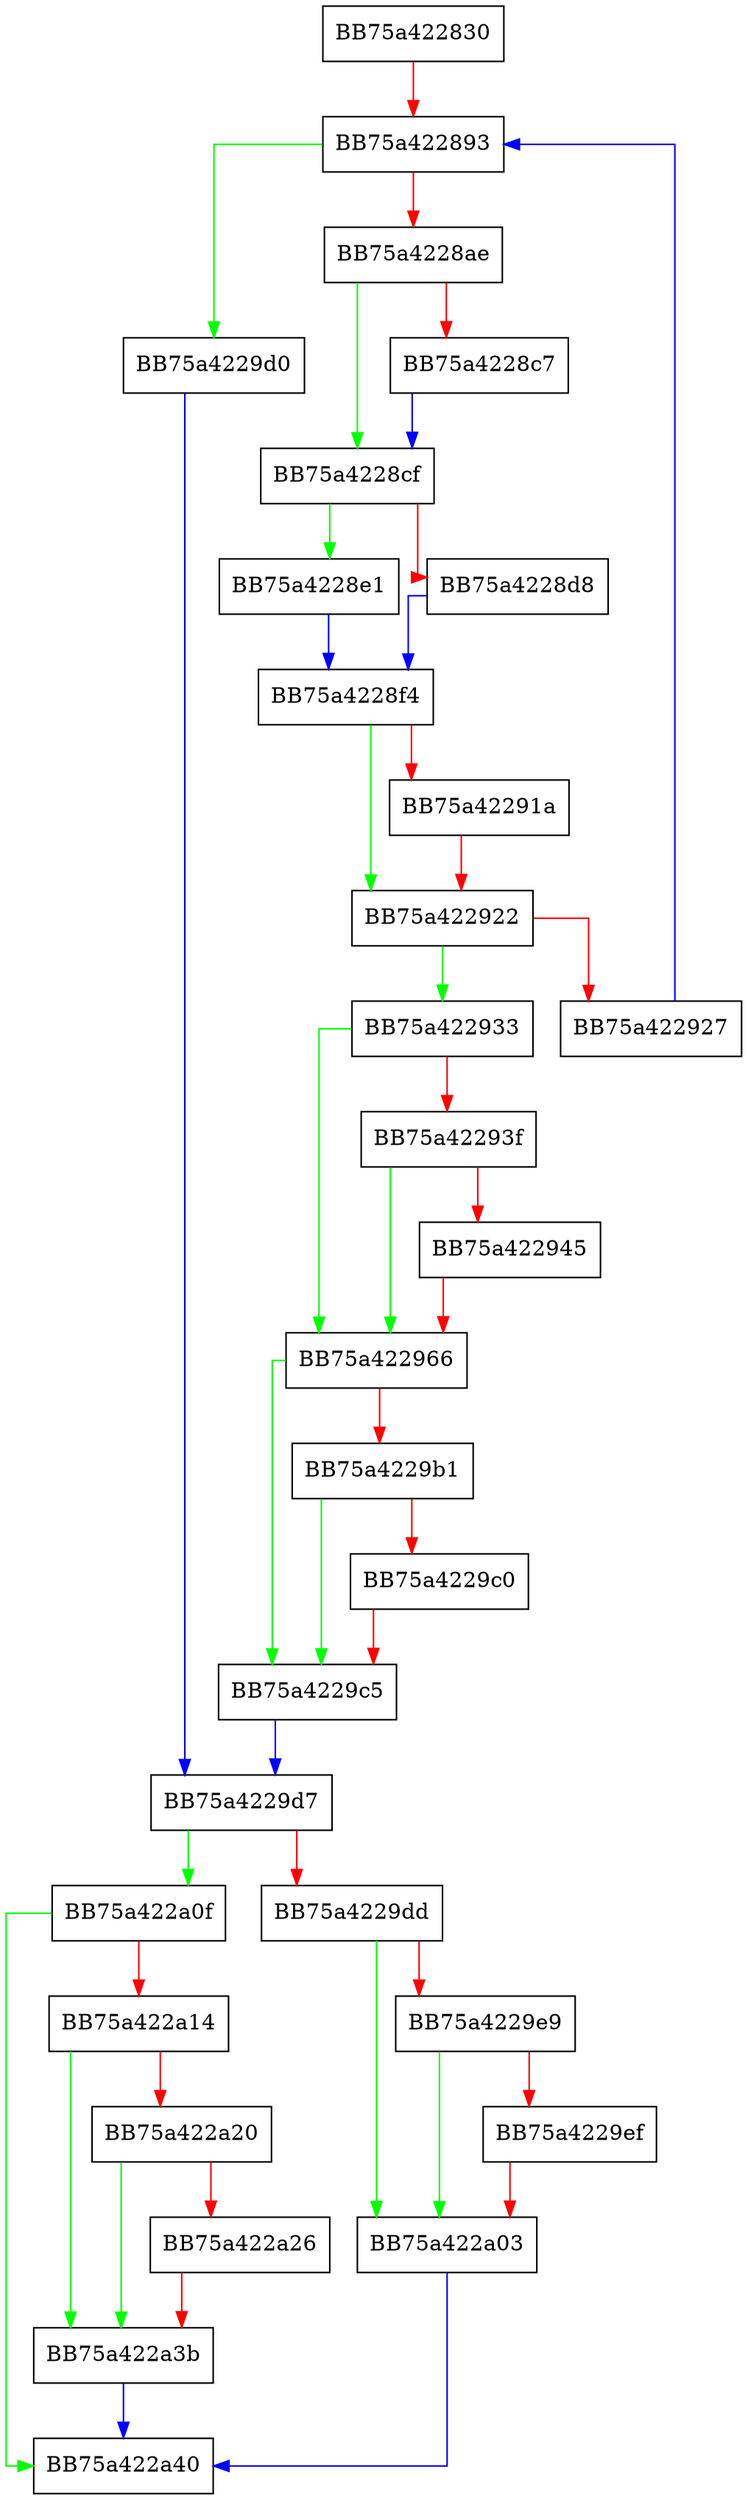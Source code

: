 digraph DetectE8E9 {
  node [shape="box"];
  graph [splines=ortho];
  BB75a422830 -> BB75a422893 [color="red"];
  BB75a422893 -> BB75a4229d0 [color="green"];
  BB75a422893 -> BB75a4228ae [color="red"];
  BB75a4228ae -> BB75a4228cf [color="green"];
  BB75a4228ae -> BB75a4228c7 [color="red"];
  BB75a4228c7 -> BB75a4228cf [color="blue"];
  BB75a4228cf -> BB75a4228e1 [color="green"];
  BB75a4228cf -> BB75a4228d8 [color="red"];
  BB75a4228d8 -> BB75a4228f4 [color="blue"];
  BB75a4228e1 -> BB75a4228f4 [color="blue"];
  BB75a4228f4 -> BB75a422922 [color="green"];
  BB75a4228f4 -> BB75a42291a [color="red"];
  BB75a42291a -> BB75a422922 [color="red"];
  BB75a422922 -> BB75a422933 [color="green"];
  BB75a422922 -> BB75a422927 [color="red"];
  BB75a422927 -> BB75a422893 [color="blue"];
  BB75a422933 -> BB75a422966 [color="green"];
  BB75a422933 -> BB75a42293f [color="red"];
  BB75a42293f -> BB75a422966 [color="green"];
  BB75a42293f -> BB75a422945 [color="red"];
  BB75a422945 -> BB75a422966 [color="red"];
  BB75a422966 -> BB75a4229c5 [color="green"];
  BB75a422966 -> BB75a4229b1 [color="red"];
  BB75a4229b1 -> BB75a4229c5 [color="green"];
  BB75a4229b1 -> BB75a4229c0 [color="red"];
  BB75a4229c0 -> BB75a4229c5 [color="red"];
  BB75a4229c5 -> BB75a4229d7 [color="blue"];
  BB75a4229d0 -> BB75a4229d7 [color="blue"];
  BB75a4229d7 -> BB75a422a0f [color="green"];
  BB75a4229d7 -> BB75a4229dd [color="red"];
  BB75a4229dd -> BB75a422a03 [color="green"];
  BB75a4229dd -> BB75a4229e9 [color="red"];
  BB75a4229e9 -> BB75a422a03 [color="green"];
  BB75a4229e9 -> BB75a4229ef [color="red"];
  BB75a4229ef -> BB75a422a03 [color="red"];
  BB75a422a03 -> BB75a422a40 [color="blue"];
  BB75a422a0f -> BB75a422a40 [color="green"];
  BB75a422a0f -> BB75a422a14 [color="red"];
  BB75a422a14 -> BB75a422a3b [color="green"];
  BB75a422a14 -> BB75a422a20 [color="red"];
  BB75a422a20 -> BB75a422a3b [color="green"];
  BB75a422a20 -> BB75a422a26 [color="red"];
  BB75a422a26 -> BB75a422a3b [color="red"];
  BB75a422a3b -> BB75a422a40 [color="blue"];
}